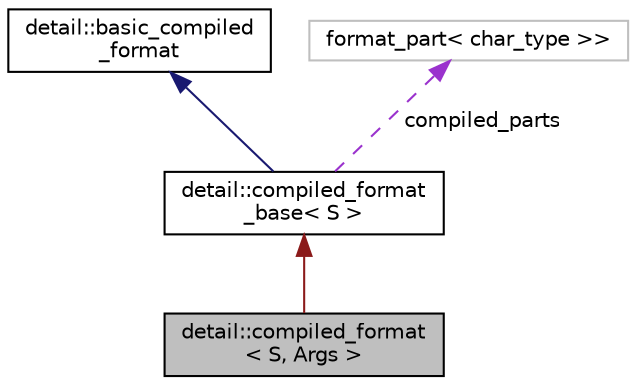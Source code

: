 digraph "detail::compiled_format&lt; S, Args &gt;"
{
 // INTERACTIVE_SVG=YES
  edge [fontname="Helvetica",fontsize="10",labelfontname="Helvetica",labelfontsize="10"];
  node [fontname="Helvetica",fontsize="10",shape=record];
  Node1 [label="detail::compiled_format\l\< S, Args \>",height=0.2,width=0.4,color="black", fillcolor="grey75", style="filled", fontcolor="black"];
  Node2 -> Node1 [dir="back",color="firebrick4",fontsize="10",style="solid",fontname="Helvetica"];
  Node2 [label="detail::compiled_format\l_base\< S \>",height=0.2,width=0.4,color="black", fillcolor="white", style="filled",URL="$structdetail_1_1compiled__format__base.html"];
  Node3 -> Node2 [dir="back",color="midnightblue",fontsize="10",style="solid",fontname="Helvetica"];
  Node3 [label="detail::basic_compiled\l_format",height=0.2,width=0.4,color="black", fillcolor="white", style="filled",URL="$structdetail_1_1basic__compiled__format.html"];
  Node4 -> Node2 [dir="back",color="darkorchid3",fontsize="10",style="dashed",label=" compiled_parts" ,fontname="Helvetica"];
  Node4 [label="format_part\< char_type \>\>",height=0.2,width=0.4,color="grey75", fillcolor="white", style="filled"];
}

